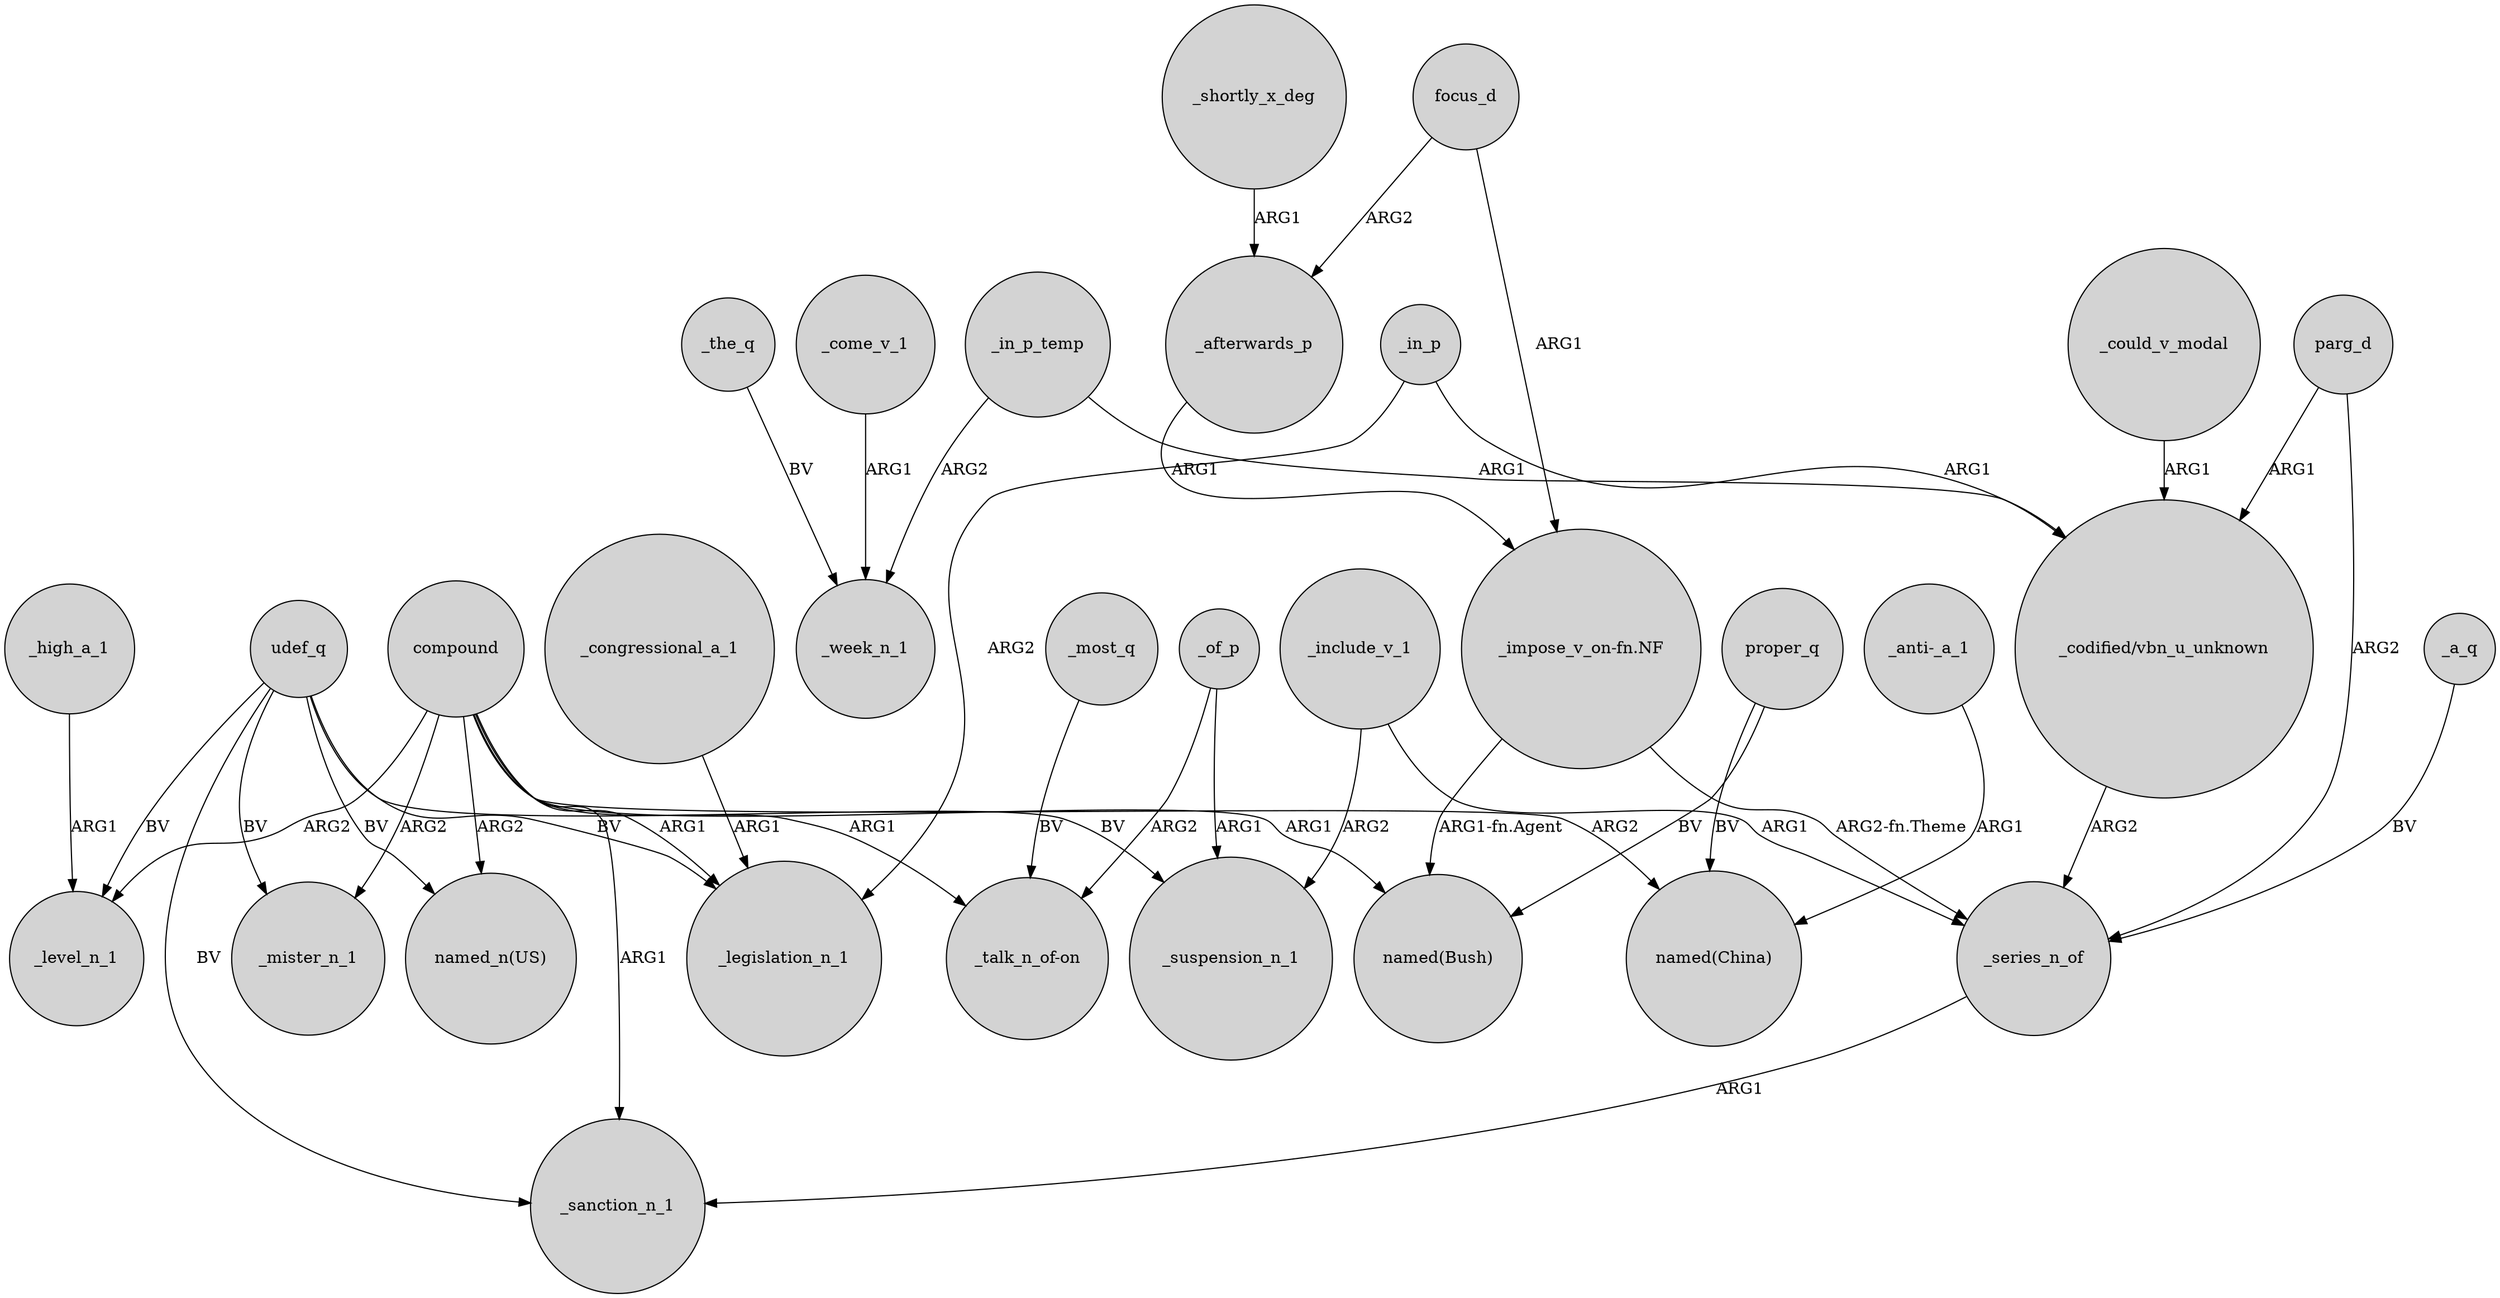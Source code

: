 digraph {
	node [shape=circle style=filled]
	_include_v_1 -> _suspension_n_1 [label=ARG2]
	parg_d -> _series_n_of [label=ARG2]
	udef_q -> "named_n(US)" [label=BV]
	_come_v_1 -> _week_n_1 [label=ARG1]
	focus_d -> "_impose_v_on-fn.NF" [label=ARG1]
	"_impose_v_on-fn.NF" -> _series_n_of [label="ARG2-fn.Theme"]
	"_anti-_a_1" -> "named(China)" [label=ARG1]
	focus_d -> _afterwards_p [label=ARG2]
	compound -> _mister_n_1 [label=ARG2]
	_could_v_modal -> "_codified/vbn_u_unknown" [label=ARG1]
	udef_q -> _mister_n_1 [label=BV]
	udef_q -> _sanction_n_1 [label=BV]
	compound -> "_talk_n_of-on" [label=ARG1]
	_most_q -> "_talk_n_of-on" [label=BV]
	_of_p -> _suspension_n_1 [label=ARG1]
	_in_p_temp -> _week_n_1 [label=ARG2]
	_afterwards_p -> "_impose_v_on-fn.NF" [label=ARG1]
	parg_d -> "_codified/vbn_u_unknown" [label=ARG1]
	"_impose_v_on-fn.NF" -> "named(Bush)" [label="ARG1-fn.Agent"]
	compound -> "named_n(US)" [label=ARG2]
	udef_q -> _suspension_n_1 [label=BV]
	_of_p -> "_talk_n_of-on" [label=ARG2]
	_in_p -> _legislation_n_1 [label=ARG2]
	udef_q -> _level_n_1 [label=BV]
	_in_p_temp -> "_codified/vbn_u_unknown" [label=ARG1]
	_a_q -> _series_n_of [label=BV]
	_series_n_of -> _sanction_n_1 [label=ARG1]
	compound -> "named(China)" [label=ARG2]
	_high_a_1 -> _level_n_1 [label=ARG1]
	_the_q -> _week_n_1 [label=BV]
	_in_p -> "_codified/vbn_u_unknown" [label=ARG1]
	proper_q -> "named(Bush)" [label=BV]
	compound -> _sanction_n_1 [label=ARG1]
	compound -> _level_n_1 [label=ARG2]
	proper_q -> "named(China)" [label=BV]
	compound -> _legislation_n_1 [label=ARG1]
	_include_v_1 -> _series_n_of [label=ARG1]
	_shortly_x_deg -> _afterwards_p [label=ARG1]
	udef_q -> _legislation_n_1 [label=BV]
	"_codified/vbn_u_unknown" -> _series_n_of [label=ARG2]
	_congressional_a_1 -> _legislation_n_1 [label=ARG1]
	compound -> "named(Bush)" [label=ARG1]
}
